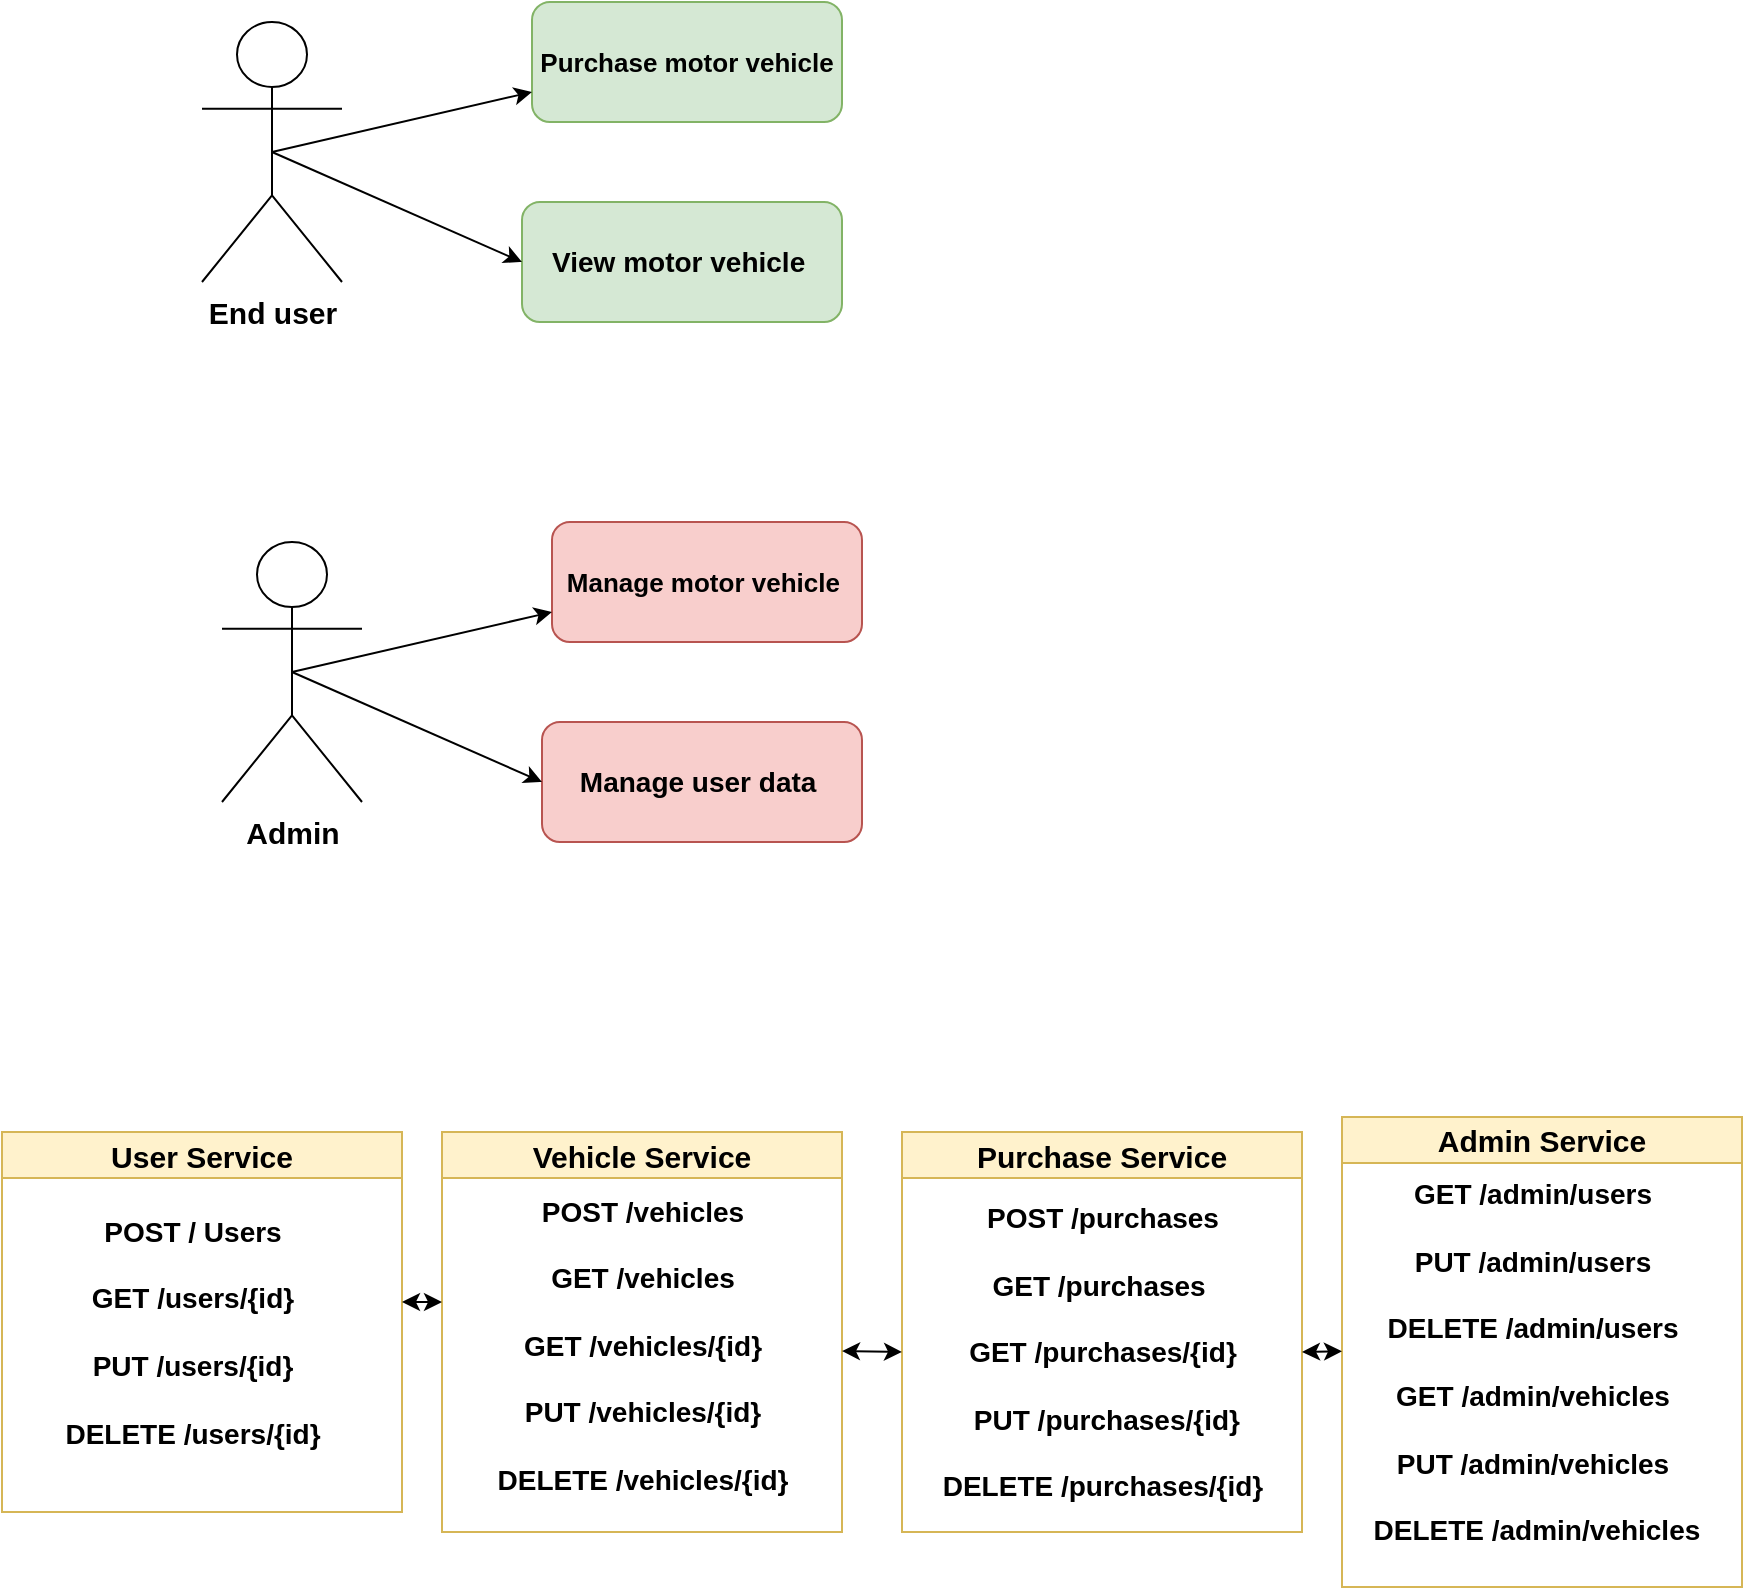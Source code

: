 <mxfile version="24.5.3" type="device">
  <diagram name="Page-1" id="Pmwrq7foCxY5vmRItFRr">
    <mxGraphModel dx="864" dy="508" grid="1" gridSize="10" guides="1" tooltips="1" connect="1" arrows="1" fold="1" page="1" pageScale="1" pageWidth="827" pageHeight="1169" math="0" shadow="0">
      <root>
        <mxCell id="0" />
        <mxCell id="1" parent="0" />
        <mxCell id="n997ejpf3Lc6PY2f-RiY-1" value="&lt;font style=&quot;font-size: 15px;&quot;&gt;&lt;b&gt;End user&lt;/b&gt;&lt;/font&gt;" style="shape=umlActor;verticalLabelPosition=bottom;verticalAlign=top;html=1;outlineConnect=0;" vertex="1" parent="1">
          <mxGeometry x="130" y="310" width="70" height="130" as="geometry" />
        </mxCell>
        <mxCell id="n997ejpf3Lc6PY2f-RiY-6" value="&lt;b&gt;&lt;font style=&quot;font-size: 13px;&quot;&gt;Purchase motor vehicle&lt;/font&gt;&lt;/b&gt;" style="rounded=1;whiteSpace=wrap;html=1;fillColor=#d5e8d4;strokeColor=#82b366;" vertex="1" parent="1">
          <mxGeometry x="295" y="300" width="155" height="60" as="geometry" />
        </mxCell>
        <mxCell id="n997ejpf3Lc6PY2f-RiY-8" value="&lt;font style=&quot;font-size: 14px;&quot;&gt;&lt;b&gt;View motor vehicle&lt;/b&gt;&lt;/font&gt;&amp;nbsp;" style="rounded=1;whiteSpace=wrap;html=1;fillColor=#d5e8d4;strokeColor=#82b366;" vertex="1" parent="1">
          <mxGeometry x="290" y="400" width="160" height="60" as="geometry" />
        </mxCell>
        <mxCell id="n997ejpf3Lc6PY2f-RiY-9" value="" style="endArrow=classic;html=1;rounded=0;entryX=0;entryY=0.5;entryDx=0;entryDy=0;exitX=0.5;exitY=0.5;exitDx=0;exitDy=0;exitPerimeter=0;" edge="1" parent="1" source="n997ejpf3Lc6PY2f-RiY-1" target="n997ejpf3Lc6PY2f-RiY-8">
          <mxGeometry width="50" height="50" relative="1" as="geometry">
            <mxPoint x="210" y="400" as="sourcePoint" />
            <mxPoint x="260" y="350" as="targetPoint" />
          </mxGeometry>
        </mxCell>
        <mxCell id="n997ejpf3Lc6PY2f-RiY-10" value="" style="endArrow=classic;html=1;rounded=0;entryX=0;entryY=0.75;entryDx=0;entryDy=0;" edge="1" parent="1" target="n997ejpf3Lc6PY2f-RiY-6">
          <mxGeometry width="50" height="50" relative="1" as="geometry">
            <mxPoint x="165" y="375" as="sourcePoint" />
            <mxPoint x="290" y="350" as="targetPoint" />
          </mxGeometry>
        </mxCell>
        <mxCell id="n997ejpf3Lc6PY2f-RiY-12" value="&lt;span style=&quot;font-size: 15px;&quot;&gt;&lt;b&gt;Admin&lt;/b&gt;&lt;/span&gt;" style="shape=umlActor;verticalLabelPosition=bottom;verticalAlign=top;html=1;outlineConnect=0;" vertex="1" parent="1">
          <mxGeometry x="140" y="570" width="70" height="130" as="geometry" />
        </mxCell>
        <mxCell id="n997ejpf3Lc6PY2f-RiY-13" value="&lt;b&gt;&lt;font style=&quot;font-size: 13px;&quot;&gt;Manage motor vehicle&amp;nbsp;&lt;/font&gt;&lt;/b&gt;" style="rounded=1;whiteSpace=wrap;html=1;fillColor=#f8cecc;strokeColor=#b85450;" vertex="1" parent="1">
          <mxGeometry x="305" y="560" width="155" height="60" as="geometry" />
        </mxCell>
        <mxCell id="n997ejpf3Lc6PY2f-RiY-14" value="&lt;span style=&quot;font-size: 14px;&quot;&gt;&lt;b&gt;Manage user data&amp;nbsp;&lt;/b&gt;&lt;/span&gt;" style="rounded=1;whiteSpace=wrap;html=1;fillColor=#f8cecc;strokeColor=#b85450;" vertex="1" parent="1">
          <mxGeometry x="300" y="660" width="160" height="60" as="geometry" />
        </mxCell>
        <mxCell id="n997ejpf3Lc6PY2f-RiY-15" value="" style="endArrow=classic;html=1;rounded=0;entryX=0;entryY=0.5;entryDx=0;entryDy=0;exitX=0.5;exitY=0.5;exitDx=0;exitDy=0;exitPerimeter=0;" edge="1" parent="1" source="n997ejpf3Lc6PY2f-RiY-12" target="n997ejpf3Lc6PY2f-RiY-14">
          <mxGeometry width="50" height="50" relative="1" as="geometry">
            <mxPoint x="220" y="660" as="sourcePoint" />
            <mxPoint x="270" y="610" as="targetPoint" />
          </mxGeometry>
        </mxCell>
        <mxCell id="n997ejpf3Lc6PY2f-RiY-16" value="" style="endArrow=classic;html=1;rounded=0;entryX=0;entryY=0.75;entryDx=0;entryDy=0;" edge="1" parent="1" target="n997ejpf3Lc6PY2f-RiY-13">
          <mxGeometry width="50" height="50" relative="1" as="geometry">
            <mxPoint x="175" y="635" as="sourcePoint" />
            <mxPoint x="300" y="610" as="targetPoint" />
          </mxGeometry>
        </mxCell>
        <mxCell id="n997ejpf3Lc6PY2f-RiY-17" value="&lt;font style=&quot;font-size: 15px;&quot;&gt;User&amp;nbsp;Service&lt;/font&gt;" style="swimlane;whiteSpace=wrap;html=1;fillColor=#fff2cc;strokeColor=#d6b656;" vertex="1" parent="1">
          <mxGeometry x="30" y="865" width="200" height="190" as="geometry" />
        </mxCell>
        <mxCell id="n997ejpf3Lc6PY2f-RiY-21" value="&lt;font style=&quot;font-size: 14px;&quot;&gt;&lt;b&gt;POST / Users&lt;/b&gt;&lt;/font&gt;&lt;div&gt;&lt;span style=&quot;font-size: 14px;&quot;&gt;&lt;b&gt;&lt;br&gt;&lt;/b&gt;&lt;/span&gt;&lt;div&gt;&lt;font style=&quot;font-size: 14px;&quot;&gt;&lt;b style=&quot;font-size: 12px;&quot;&gt;&lt;font style=&quot;font-size: 14px;&quot;&gt;GET /users/{id}&lt;/font&gt;&lt;/b&gt;&lt;b&gt;&lt;br&gt;&lt;/b&gt;&lt;/font&gt;&lt;/div&gt;&lt;div&gt;&lt;font style=&quot;font-size: 14px;&quot;&gt;&lt;b style=&quot;font-size: 12px;&quot;&gt;&lt;font style=&quot;font-size: 14px;&quot;&gt;&lt;br&gt;&lt;/font&gt;&lt;/b&gt;&lt;/font&gt;&lt;/div&gt;&lt;div&gt;&lt;font style=&quot;font-size: 14px;&quot;&gt;&lt;b&gt;PUT /users/{id}&lt;/b&gt;&lt;b style=&quot;font-size: 12px;&quot;&gt;&lt;font style=&quot;font-size: 14px;&quot;&gt;&lt;br&gt;&lt;/font&gt;&lt;/b&gt;&lt;/font&gt;&lt;/div&gt;&lt;div&gt;&lt;font style=&quot;font-size: 14px;&quot;&gt;&lt;b&gt;&lt;br&gt;&lt;/b&gt;&lt;/font&gt;&lt;/div&gt;&lt;div&gt;&lt;font style=&quot;font-size: 14px;&quot;&gt;&lt;b&gt;DELETE /users/{id}&lt;/b&gt;&lt;b&gt;&lt;br&gt;&lt;/b&gt;&lt;/font&gt;&lt;/div&gt;&lt;/div&gt;" style="text;html=1;align=center;verticalAlign=middle;resizable=0;points=[];autosize=1;strokeColor=none;fillColor=none;" vertex="1" parent="n997ejpf3Lc6PY2f-RiY-17">
          <mxGeometry x="20" y="35" width="150" height="130" as="geometry" />
        </mxCell>
        <mxCell id="n997ejpf3Lc6PY2f-RiY-18" value="&lt;font style=&quot;font-size: 15px;&quot;&gt;Vehicle&amp;nbsp;Service&lt;/font&gt;" style="swimlane;whiteSpace=wrap;html=1;startSize=23;fillColor=#fff2cc;strokeColor=#d6b656;" vertex="1" parent="1">
          <mxGeometry x="250" y="865" width="200" height="200" as="geometry" />
        </mxCell>
        <mxCell id="n997ejpf3Lc6PY2f-RiY-26" value="&lt;div style=&quot;font-size: 14px;&quot;&gt;&lt;font style=&quot;font-size: 14px;&quot;&gt;&lt;b&gt;POST /vehicles&lt;br&gt;&lt;/b&gt;&lt;/font&gt;&lt;/div&gt;&lt;div style=&quot;font-size: 14px;&quot;&gt;&lt;font style=&quot;font-size: 14px;&quot;&gt;&lt;b&gt;&lt;br&gt;&lt;/b&gt;&lt;/font&gt;&lt;/div&gt;&lt;div style=&quot;font-size: 14px;&quot;&gt;&lt;font style=&quot;font-size: 14px;&quot;&gt;&lt;b&gt;GET /vehicles&lt;br&gt;&lt;/b&gt;&lt;/font&gt;&lt;/div&gt;&lt;div style=&quot;font-size: 14px;&quot;&gt;&lt;font style=&quot;font-size: 14px;&quot;&gt;&lt;b&gt;&lt;br&gt;&lt;/b&gt;&lt;/font&gt;&lt;/div&gt;&lt;div style=&quot;font-size: 14px;&quot;&gt;&lt;font style=&quot;font-size: 14px;&quot;&gt;&lt;b&gt;GET /vehicles/{id}&lt;br&gt;&lt;/b&gt;&lt;/font&gt;&lt;/div&gt;&lt;div style=&quot;font-size: 14px;&quot;&gt;&lt;font style=&quot;font-size: 14px;&quot;&gt;&lt;b&gt;&lt;br&gt;&lt;/b&gt;&lt;/font&gt;&lt;/div&gt;&lt;div style=&quot;font-size: 14px;&quot;&gt;&lt;font style=&quot;font-size: 14px;&quot;&gt;&lt;b&gt;PUT /vehicles/{id}&lt;br&gt;&lt;/b&gt;&lt;/font&gt;&lt;/div&gt;&lt;div style=&quot;font-size: 14px;&quot;&gt;&lt;font style=&quot;font-size: 14px;&quot;&gt;&lt;b&gt;&lt;br&gt;&lt;/b&gt;&lt;/font&gt;&lt;/div&gt;&lt;font style=&quot;font-size: 14px;&quot;&gt;&lt;b&gt;DELETE /vehicles/{id}&lt;/b&gt;&lt;/font&gt;&lt;div style=&quot;font-size: 14px;&quot;&gt;&lt;br&gt;&lt;/div&gt;" style="text;html=1;align=center;verticalAlign=middle;resizable=0;points=[];autosize=1;strokeColor=none;fillColor=none;" vertex="1" parent="n997ejpf3Lc6PY2f-RiY-18">
          <mxGeometry x="15" y="25" width="170" height="180" as="geometry" />
        </mxCell>
        <mxCell id="n997ejpf3Lc6PY2f-RiY-29" value="" style="endArrow=classic;startArrow=classic;html=1;rounded=0;" edge="1" parent="n997ejpf3Lc6PY2f-RiY-18">
          <mxGeometry width="50" height="50" relative="1" as="geometry">
            <mxPoint x="-20" y="85" as="sourcePoint" />
            <mxPoint y="85" as="targetPoint" />
          </mxGeometry>
        </mxCell>
        <mxCell id="n997ejpf3Lc6PY2f-RiY-19" value="&lt;font style=&quot;font-size: 15px;&quot;&gt;Admin&amp;nbsp;Service&lt;/font&gt;" style="swimlane;whiteSpace=wrap;html=1;fillColor=#fff2cc;strokeColor=#d6b656;" vertex="1" parent="1">
          <mxGeometry x="700" y="857.5" width="200" height="235" as="geometry" />
        </mxCell>
        <mxCell id="n997ejpf3Lc6PY2f-RiY-28" value="&lt;font style=&quot;font-size: 14px;&quot;&gt;&lt;b&gt;GET /admin/users&lt;/b&gt;&lt;/font&gt;&lt;div&gt;&lt;span style=&quot;font-size: 14px;&quot;&gt;&lt;b&gt;&lt;br&gt;&lt;/b&gt;&lt;/span&gt;&lt;div style=&quot;font-size: 14px;&quot;&gt;&lt;font style=&quot;font-size: 14px;&quot;&gt;&lt;b&gt;PUT /admin/users&lt;br&gt;&lt;/b&gt;&lt;/font&gt;&lt;/div&gt;&lt;div style=&quot;font-size: 14px;&quot;&gt;&lt;font style=&quot;font-size: 14px;&quot;&gt;&lt;b&gt;&lt;br&gt;&lt;/b&gt;&lt;/font&gt;&lt;/div&gt;&lt;div style=&quot;font-size: 14px;&quot;&gt;&lt;font style=&quot;font-size: 14px;&quot;&gt;&lt;b&gt;DELETE /admin/users&lt;br&gt;&lt;/b&gt;&lt;/font&gt;&lt;/div&gt;&lt;div style=&quot;font-size: 14px;&quot;&gt;&lt;font style=&quot;font-size: 14px;&quot;&gt;&lt;b&gt;&lt;br&gt;&lt;/b&gt;&lt;/font&gt;&lt;/div&gt;&lt;div style=&quot;font-size: 14px;&quot;&gt;&lt;font style=&quot;font-size: 14px;&quot;&gt;&lt;b&gt;GET /admin/vehicles&lt;br&gt;&lt;/b&gt;&lt;/font&gt;&lt;/div&gt;&lt;div style=&quot;font-size: 14px;&quot;&gt;&lt;font style=&quot;font-size: 14px;&quot;&gt;&lt;b&gt;&lt;br&gt;&lt;/b&gt;&lt;/font&gt;&lt;/div&gt;&lt;div style=&quot;font-size: 14px;&quot;&gt;&lt;font style=&quot;font-size: 14px;&quot;&gt;&lt;b&gt;PUT /admin/vehicles&lt;br&gt;&lt;/b&gt;&lt;/font&gt;&lt;/div&gt;&lt;div style=&quot;font-size: 14px;&quot;&gt;&lt;font style=&quot;font-size: 14px;&quot;&gt;&lt;b&gt;&lt;br&gt;&lt;/b&gt;&lt;/font&gt;&lt;/div&gt;&lt;div style=&quot;font-size: 14px;&quot;&gt;&lt;font style=&quot;font-size: 14px;&quot;&gt;&lt;b&gt;&amp;nbsp;DELETE /admin/vehicles&lt;/b&gt;&lt;/font&gt;&lt;br&gt;&lt;/div&gt;&lt;/div&gt;" style="text;html=1;align=center;verticalAlign=middle;resizable=0;points=[];autosize=1;strokeColor=none;fillColor=none;" vertex="1" parent="n997ejpf3Lc6PY2f-RiY-19">
          <mxGeometry y="22.5" width="190" height="200" as="geometry" />
        </mxCell>
        <mxCell id="n997ejpf3Lc6PY2f-RiY-20" value="&lt;font style=&quot;font-size: 15px;&quot;&gt;Purchase&amp;nbsp;Service&lt;/font&gt;" style="swimlane;whiteSpace=wrap;html=1;fillColor=#fff2cc;strokeColor=#d6b656;" vertex="1" parent="1">
          <mxGeometry x="480" y="865" width="200" height="200" as="geometry" />
        </mxCell>
        <mxCell id="n997ejpf3Lc6PY2f-RiY-27" value="&lt;div style=&quot;font-size: 14px;&quot;&gt;&lt;font style=&quot;font-size: 14px;&quot;&gt;&lt;b&gt;POST /purchases&lt;/b&gt;&lt;/font&gt;&lt;/div&gt;&lt;div style=&quot;font-size: 14px;&quot;&gt;&lt;font style=&quot;font-size: 14px;&quot;&gt;&lt;b&gt;&lt;br&gt;&lt;/b&gt;&lt;/font&gt;&lt;/div&gt;&lt;div style=&quot;font-size: 14px;&quot;&gt;&lt;font style=&quot;font-size: 14px;&quot;&gt;&lt;b&gt;GET /purchases&amp;nbsp;&lt;br&gt;&lt;/b&gt;&lt;/font&gt;&lt;/div&gt;&lt;div style=&quot;font-size: 14px;&quot;&gt;&lt;font style=&quot;font-size: 14px;&quot;&gt;&lt;b&gt;&lt;br&gt;&lt;/b&gt;&lt;/font&gt;&lt;/div&gt;&lt;div style=&quot;font-size: 14px;&quot;&gt;&lt;font style=&quot;font-size: 14px;&quot;&gt;&lt;b&gt;GET /purchases/{id}&lt;br&gt;&lt;/b&gt;&lt;/font&gt;&lt;/div&gt;&lt;div style=&quot;font-size: 14px;&quot;&gt;&lt;font style=&quot;font-size: 14px;&quot;&gt;&lt;b&gt;&lt;br&gt;&lt;/b&gt;&lt;/font&gt;&lt;/div&gt;&lt;div style=&quot;font-size: 14px;&quot;&gt;&lt;font style=&quot;font-size: 14px;&quot;&gt;&lt;b&gt;&amp;nbsp;PUT /purchases/{id}&lt;br&gt;&lt;/b&gt;&lt;/font&gt;&lt;/div&gt;&lt;div style=&quot;font-size: 14px;&quot;&gt;&lt;font style=&quot;font-size: 14px;&quot;&gt;&lt;b&gt;&lt;br&gt;&lt;/b&gt;&lt;/font&gt;&lt;/div&gt;&lt;div style=&quot;font-size: 14px;&quot;&gt;&lt;font style=&quot;font-size: 14px;&quot;&gt;&lt;b&gt;DELETE /purchases/{id}&lt;/b&gt;&lt;/font&gt;&lt;br&gt;&lt;/div&gt;" style="text;html=1;align=center;verticalAlign=middle;resizable=0;points=[];autosize=1;strokeColor=none;fillColor=none;" vertex="1" parent="n997ejpf3Lc6PY2f-RiY-20">
          <mxGeometry x="10" y="30" width="180" height="160" as="geometry" />
        </mxCell>
        <mxCell id="n997ejpf3Lc6PY2f-RiY-30" value="" style="endArrow=classic;startArrow=classic;html=1;rounded=0;entryX=0;entryY=0.473;entryDx=0;entryDy=0;entryPerimeter=0;" edge="1" parent="1" target="n997ejpf3Lc6PY2f-RiY-28">
          <mxGeometry width="50" height="50" relative="1" as="geometry">
            <mxPoint x="680" y="975" as="sourcePoint" />
            <mxPoint x="690" y="974.5" as="targetPoint" />
          </mxGeometry>
        </mxCell>
        <mxCell id="n997ejpf3Lc6PY2f-RiY-32" value="" style="endArrow=classic;startArrow=classic;html=1;rounded=0;" edge="1" parent="1">
          <mxGeometry width="50" height="50" relative="1" as="geometry">
            <mxPoint x="450" y="974.5" as="sourcePoint" />
            <mxPoint x="480" y="975" as="targetPoint" />
          </mxGeometry>
        </mxCell>
      </root>
    </mxGraphModel>
  </diagram>
</mxfile>
